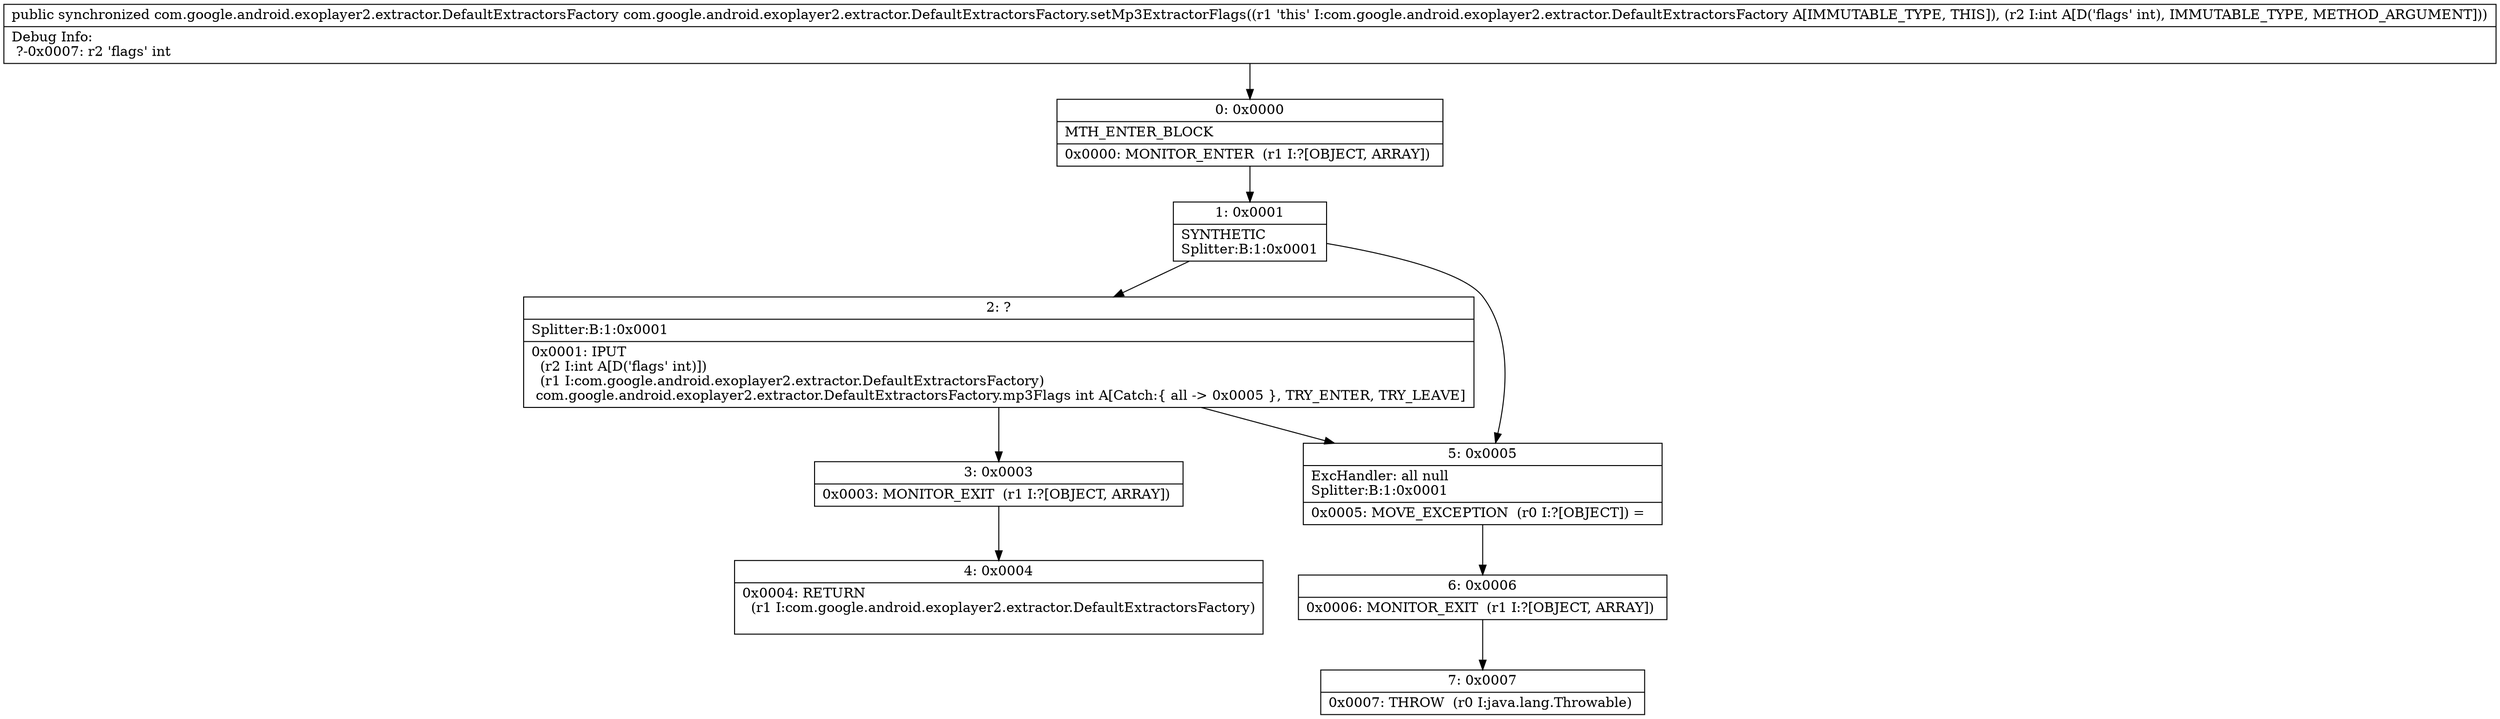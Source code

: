 digraph "CFG forcom.google.android.exoplayer2.extractor.DefaultExtractorsFactory.setMp3ExtractorFlags(I)Lcom\/google\/android\/exoplayer2\/extractor\/DefaultExtractorsFactory;" {
Node_0 [shape=record,label="{0\:\ 0x0000|MTH_ENTER_BLOCK\l|0x0000: MONITOR_ENTER  (r1 I:?[OBJECT, ARRAY]) \l}"];
Node_1 [shape=record,label="{1\:\ 0x0001|SYNTHETIC\lSplitter:B:1:0x0001\l}"];
Node_2 [shape=record,label="{2\:\ ?|Splitter:B:1:0x0001\l|0x0001: IPUT  \l  (r2 I:int A[D('flags' int)])\l  (r1 I:com.google.android.exoplayer2.extractor.DefaultExtractorsFactory)\l com.google.android.exoplayer2.extractor.DefaultExtractorsFactory.mp3Flags int A[Catch:\{ all \-\> 0x0005 \}, TRY_ENTER, TRY_LEAVE]\l}"];
Node_3 [shape=record,label="{3\:\ 0x0003|0x0003: MONITOR_EXIT  (r1 I:?[OBJECT, ARRAY]) \l}"];
Node_4 [shape=record,label="{4\:\ 0x0004|0x0004: RETURN  \l  (r1 I:com.google.android.exoplayer2.extractor.DefaultExtractorsFactory)\l \l}"];
Node_5 [shape=record,label="{5\:\ 0x0005|ExcHandler: all null\lSplitter:B:1:0x0001\l|0x0005: MOVE_EXCEPTION  (r0 I:?[OBJECT]) =  \l}"];
Node_6 [shape=record,label="{6\:\ 0x0006|0x0006: MONITOR_EXIT  (r1 I:?[OBJECT, ARRAY]) \l}"];
Node_7 [shape=record,label="{7\:\ 0x0007|0x0007: THROW  (r0 I:java.lang.Throwable) \l}"];
MethodNode[shape=record,label="{public synchronized com.google.android.exoplayer2.extractor.DefaultExtractorsFactory com.google.android.exoplayer2.extractor.DefaultExtractorsFactory.setMp3ExtractorFlags((r1 'this' I:com.google.android.exoplayer2.extractor.DefaultExtractorsFactory A[IMMUTABLE_TYPE, THIS]), (r2 I:int A[D('flags' int), IMMUTABLE_TYPE, METHOD_ARGUMENT]))  | Debug Info:\l  ?\-0x0007: r2 'flags' int\l}"];
MethodNode -> Node_0;
Node_0 -> Node_1;
Node_1 -> Node_2;
Node_1 -> Node_5;
Node_2 -> Node_3;
Node_2 -> Node_5;
Node_3 -> Node_4;
Node_5 -> Node_6;
Node_6 -> Node_7;
}

